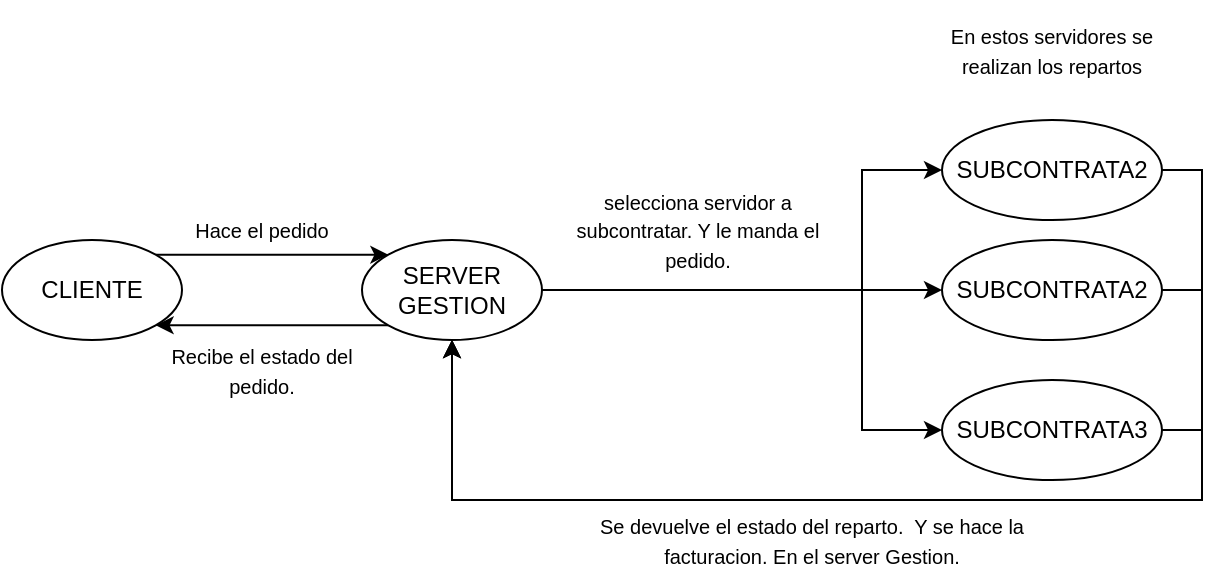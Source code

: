 <mxfile version="21.3.2" type="device">
  <diagram name="Página-1" id="khFCSXVgdIk72ghtromz">
    <mxGraphModel dx="1250" dy="550" grid="1" gridSize="10" guides="1" tooltips="1" connect="1" arrows="1" fold="1" page="1" pageScale="1" pageWidth="827" pageHeight="1169" math="0" shadow="0">
      <root>
        <mxCell id="0" />
        <mxCell id="1" parent="0" />
        <mxCell id="zgHCVV2ZWSkMcQyDUA9j-6" style="edgeStyle=orthogonalEdgeStyle;rounded=0;orthogonalLoop=1;jettySize=auto;html=1;exitX=1;exitY=0;exitDx=0;exitDy=0;entryX=0;entryY=0;entryDx=0;entryDy=0;" edge="1" parent="1" source="zgHCVV2ZWSkMcQyDUA9j-1" target="zgHCVV2ZWSkMcQyDUA9j-2">
          <mxGeometry relative="1" as="geometry" />
        </mxCell>
        <mxCell id="zgHCVV2ZWSkMcQyDUA9j-1" value="CLIENTE" style="ellipse;whiteSpace=wrap;html=1;" vertex="1" parent="1">
          <mxGeometry x="50" y="150" width="90" height="50" as="geometry" />
        </mxCell>
        <mxCell id="zgHCVV2ZWSkMcQyDUA9j-7" style="edgeStyle=orthogonalEdgeStyle;rounded=0;orthogonalLoop=1;jettySize=auto;html=1;exitX=0;exitY=1;exitDx=0;exitDy=0;entryX=1;entryY=1;entryDx=0;entryDy=0;" edge="1" parent="1" source="zgHCVV2ZWSkMcQyDUA9j-2" target="zgHCVV2ZWSkMcQyDUA9j-1">
          <mxGeometry relative="1" as="geometry" />
        </mxCell>
        <mxCell id="zgHCVV2ZWSkMcQyDUA9j-8" style="edgeStyle=orthogonalEdgeStyle;rounded=0;orthogonalLoop=1;jettySize=auto;html=1;exitX=1;exitY=0.5;exitDx=0;exitDy=0;entryX=0;entryY=0.5;entryDx=0;entryDy=0;" edge="1" parent="1" source="zgHCVV2ZWSkMcQyDUA9j-2" target="zgHCVV2ZWSkMcQyDUA9j-3">
          <mxGeometry relative="1" as="geometry">
            <Array as="points">
              <mxPoint x="480" y="175" />
              <mxPoint x="480" y="115" />
            </Array>
          </mxGeometry>
        </mxCell>
        <mxCell id="zgHCVV2ZWSkMcQyDUA9j-9" style="edgeStyle=orthogonalEdgeStyle;rounded=0;orthogonalLoop=1;jettySize=auto;html=1;exitX=1;exitY=0.5;exitDx=0;exitDy=0;entryX=0;entryY=0.5;entryDx=0;entryDy=0;" edge="1" parent="1" source="zgHCVV2ZWSkMcQyDUA9j-2" target="zgHCVV2ZWSkMcQyDUA9j-4">
          <mxGeometry relative="1" as="geometry" />
        </mxCell>
        <mxCell id="zgHCVV2ZWSkMcQyDUA9j-10" style="edgeStyle=orthogonalEdgeStyle;rounded=0;orthogonalLoop=1;jettySize=auto;html=1;exitX=1;exitY=0.5;exitDx=0;exitDy=0;entryX=0;entryY=0.5;entryDx=0;entryDy=0;" edge="1" parent="1" source="zgHCVV2ZWSkMcQyDUA9j-2" target="zgHCVV2ZWSkMcQyDUA9j-5">
          <mxGeometry relative="1" as="geometry">
            <Array as="points">
              <mxPoint x="480" y="175" />
              <mxPoint x="480" y="245" />
            </Array>
          </mxGeometry>
        </mxCell>
        <mxCell id="zgHCVV2ZWSkMcQyDUA9j-2" value="SERVER&lt;br&gt;GESTION" style="ellipse;whiteSpace=wrap;html=1;" vertex="1" parent="1">
          <mxGeometry x="230" y="150" width="90" height="50" as="geometry" />
        </mxCell>
        <mxCell id="zgHCVV2ZWSkMcQyDUA9j-17" style="edgeStyle=orthogonalEdgeStyle;rounded=0;orthogonalLoop=1;jettySize=auto;html=1;exitX=1;exitY=0.5;exitDx=0;exitDy=0;entryX=0.5;entryY=1;entryDx=0;entryDy=0;" edge="1" parent="1" source="zgHCVV2ZWSkMcQyDUA9j-3" target="zgHCVV2ZWSkMcQyDUA9j-2">
          <mxGeometry relative="1" as="geometry">
            <Array as="points">
              <mxPoint x="650" y="115" />
              <mxPoint x="650" y="280" />
              <mxPoint x="275" y="280" />
            </Array>
          </mxGeometry>
        </mxCell>
        <mxCell id="zgHCVV2ZWSkMcQyDUA9j-3" value="SUBCONTRATA2" style="ellipse;whiteSpace=wrap;html=1;" vertex="1" parent="1">
          <mxGeometry x="520" y="90" width="110" height="50" as="geometry" />
        </mxCell>
        <mxCell id="zgHCVV2ZWSkMcQyDUA9j-18" style="edgeStyle=orthogonalEdgeStyle;rounded=0;orthogonalLoop=1;jettySize=auto;html=1;exitX=1;exitY=0.5;exitDx=0;exitDy=0;entryX=0.5;entryY=1;entryDx=0;entryDy=0;" edge="1" parent="1" source="zgHCVV2ZWSkMcQyDUA9j-4" target="zgHCVV2ZWSkMcQyDUA9j-2">
          <mxGeometry relative="1" as="geometry">
            <Array as="points">
              <mxPoint x="650" y="175" />
              <mxPoint x="650" y="280" />
              <mxPoint x="275" y="280" />
            </Array>
          </mxGeometry>
        </mxCell>
        <mxCell id="zgHCVV2ZWSkMcQyDUA9j-4" value="SUBCONTRATA2" style="ellipse;whiteSpace=wrap;html=1;" vertex="1" parent="1">
          <mxGeometry x="520" y="150" width="110" height="50" as="geometry" />
        </mxCell>
        <mxCell id="zgHCVV2ZWSkMcQyDUA9j-20" style="edgeStyle=orthogonalEdgeStyle;rounded=0;orthogonalLoop=1;jettySize=auto;html=1;exitX=1;exitY=0.5;exitDx=0;exitDy=0;entryX=0.5;entryY=1;entryDx=0;entryDy=0;" edge="1" parent="1" source="zgHCVV2ZWSkMcQyDUA9j-5" target="zgHCVV2ZWSkMcQyDUA9j-2">
          <mxGeometry relative="1" as="geometry">
            <Array as="points">
              <mxPoint x="650" y="245" />
              <mxPoint x="650" y="280" />
              <mxPoint x="275" y="280" />
            </Array>
          </mxGeometry>
        </mxCell>
        <mxCell id="zgHCVV2ZWSkMcQyDUA9j-5" value="SUBCONTRATA3" style="ellipse;whiteSpace=wrap;html=1;" vertex="1" parent="1">
          <mxGeometry x="520" y="220" width="110" height="50" as="geometry" />
        </mxCell>
        <mxCell id="zgHCVV2ZWSkMcQyDUA9j-12" value="&lt;font style=&quot;font-size: 10px;&quot;&gt;Hace el pedido&lt;/font&gt;" style="text;html=1;strokeColor=none;fillColor=none;align=center;verticalAlign=middle;whiteSpace=wrap;rounded=0;" vertex="1" parent="1">
          <mxGeometry x="140" y="130" width="80" height="30" as="geometry" />
        </mxCell>
        <mxCell id="zgHCVV2ZWSkMcQyDUA9j-13" value="&lt;font style=&quot;font-size: 10px;&quot;&gt;selecciona servidor a subcontratar. Y le manda el pedido.&lt;/font&gt;" style="text;html=1;strokeColor=none;fillColor=none;align=center;verticalAlign=middle;whiteSpace=wrap;rounded=0;" vertex="1" parent="1">
          <mxGeometry x="320" y="145" width="156" as="geometry" />
        </mxCell>
        <mxCell id="zgHCVV2ZWSkMcQyDUA9j-14" value="&lt;font style=&quot;font-size: 10px;&quot;&gt;En estos servidores se realizan los repartos&lt;/font&gt;" style="text;html=1;strokeColor=none;fillColor=none;align=center;verticalAlign=middle;whiteSpace=wrap;rounded=0;" vertex="1" parent="1">
          <mxGeometry x="510" y="30" width="130" height="50" as="geometry" />
        </mxCell>
        <mxCell id="zgHCVV2ZWSkMcQyDUA9j-15" value="&lt;font style=&quot;font-size: 10px;&quot;&gt;Se devuelve el estado del reparto.&amp;nbsp; Y se hace la facturacion. En el server Gestion.&lt;br&gt;&lt;/font&gt;" style="text;html=1;strokeColor=none;fillColor=none;align=center;verticalAlign=middle;whiteSpace=wrap;rounded=0;" vertex="1" parent="1">
          <mxGeometry x="330" y="280" width="250" height="40" as="geometry" />
        </mxCell>
        <mxCell id="zgHCVV2ZWSkMcQyDUA9j-21" value="&lt;font style=&quot;font-size: 10px;&quot;&gt;Recibe el estado del pedido.&lt;/font&gt;" style="text;html=1;strokeColor=none;fillColor=none;align=center;verticalAlign=middle;whiteSpace=wrap;rounded=0;" vertex="1" parent="1">
          <mxGeometry x="125" y="200" width="110" height="30" as="geometry" />
        </mxCell>
      </root>
    </mxGraphModel>
  </diagram>
</mxfile>

